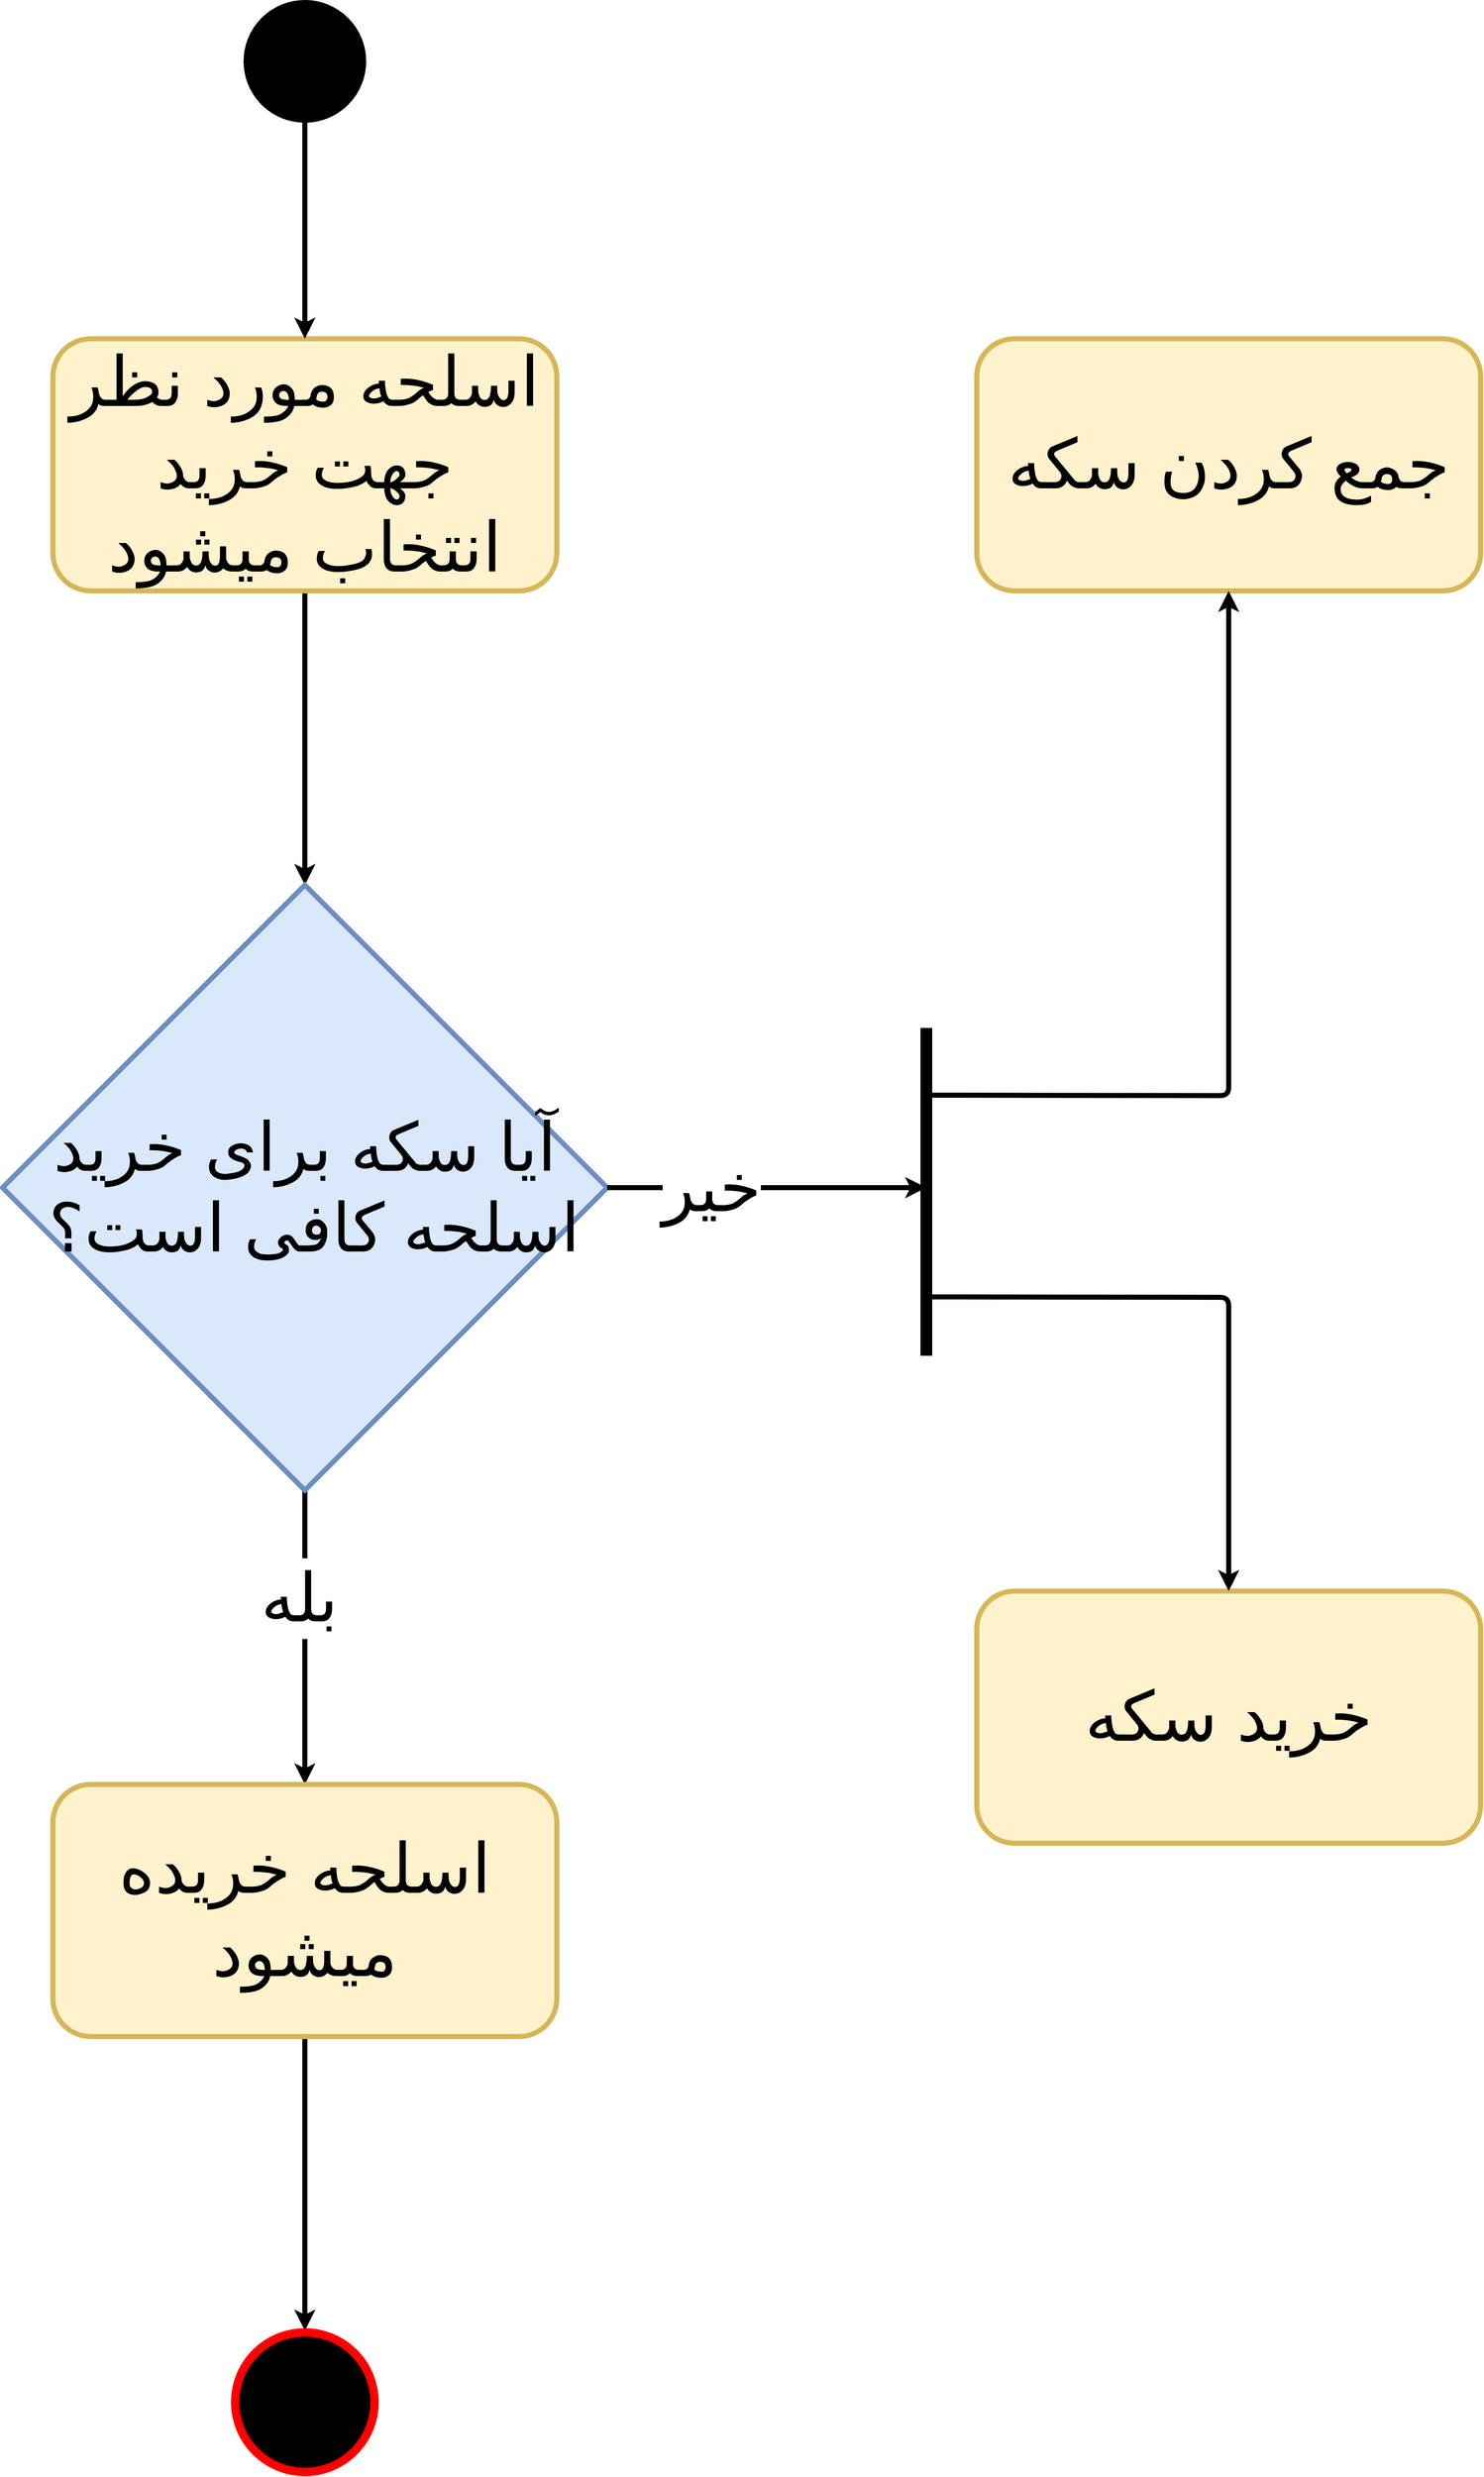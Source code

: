 <mxfile version="14.1.8" type="device"><diagram id="pvmbwerV90R_t3sDD87k" name="Page-1"><mxGraphModel dx="8357" dy="11760" grid="1" gridSize="10" guides="1" tooltips="1" connect="1" arrows="1" fold="1" page="1" pageScale="1" pageWidth="827" pageHeight="1169" math="0" shadow="0"><root><mxCell id="0"/><mxCell id="1" parent="0"/><mxCell id="6W8v5JATdHbgGgu3U1Ag-1" value="" style="ellipse;whiteSpace=wrap;html=1;aspect=fixed;fillColor=#000000;fontSize=60;strokeWidth=6;align=center;" vertex="1" parent="1"><mxGeometry x="8094" y="-1350" width="140" height="140" as="geometry"/></mxCell><mxCell id="6W8v5JATdHbgGgu3U1Ag-2" style="edgeStyle=orthogonalEdgeStyle;curved=0;rounded=1;sketch=0;orthogonalLoop=1;jettySize=auto;html=1;entryX=0.5;entryY=0;entryDx=0;entryDy=0;fontSize=82;fontColor=#FFFFFF;strokeWidth=6;align=center;" edge="1" parent="1" source="6W8v5JATdHbgGgu3U1Ag-3" target="6W8v5JATdHbgGgu3U1Ag-7"><mxGeometry relative="1" as="geometry"/></mxCell><mxCell id="6W8v5JATdHbgGgu3U1Ag-3" value="&lt;font style=&quot;font-size: 82px;&quot;&gt;اسلحه مورد نظر جهت خرید انتخاب میشود&lt;/font&gt;" style="rounded=1;whiteSpace=wrap;html=1;fontSize=82;strokeWidth=6;fillColor=#fff2cc;strokeColor=#d6b656;align=center;" vertex="1" parent="1"><mxGeometry x="7864" y="-950" width="600" height="300" as="geometry"/></mxCell><mxCell id="6W8v5JATdHbgGgu3U1Ag-4" style="edgeStyle=orthogonalEdgeStyle;rounded=0;orthogonalLoop=1;jettySize=auto;html=1;strokeWidth=6;entryX=0.5;entryY=0;entryDx=0;entryDy=0;fontSize=60;align=center;" edge="1" parent="1" source="6W8v5JATdHbgGgu3U1Ag-1" target="6W8v5JATdHbgGgu3U1Ag-3"><mxGeometry relative="1" as="geometry"><mxPoint x="-738" y="4770" as="targetPoint"/></mxGeometry></mxCell><mxCell id="6W8v5JATdHbgGgu3U1Ag-5" style="edgeStyle=orthogonalEdgeStyle;curved=0;rounded=1;sketch=0;orthogonalLoop=1;jettySize=auto;html=1;entryX=0.5;entryY=0;entryDx=0;entryDy=0;fontSize=80;fontColor=#FFFFFF;strokeWidth=6;align=center;" edge="1" parent="1" source="6W8v5JATdHbgGgu3U1Ag-7" target="6W8v5JATdHbgGgu3U1Ag-9"><mxGeometry relative="1" as="geometry"/></mxCell><mxCell id="6W8v5JATdHbgGgu3U1Ag-6" value="&lt;font color=&quot;#000000&quot;&gt;بله&lt;/font&gt;" style="edgeLabel;html=1;align=center;verticalAlign=middle;resizable=0;points=[];fontSize=80;fontColor=#FFFFFF;" vertex="1" connectable="0" parent="6W8v5JATdHbgGgu3U1Ag-5"><mxGeometry x="-0.268" y="-7" relative="1" as="geometry"><mxPoint as="offset"/></mxGeometry></mxCell><mxCell id="6W8v5JATdHbgGgu3U1Ag-7" value="آیا سکه برای خرید&lt;br&gt;&amp;nbsp;اسلحه کافی است؟" style="rhombus;whiteSpace=wrap;html=1;fontSize=80;strokeWidth=6;fillColor=#dae8fc;strokeColor=#6c8ebf;align=center;" vertex="1" parent="1"><mxGeometry x="7804" y="-300" width="720" height="720" as="geometry"/></mxCell><mxCell id="6W8v5JATdHbgGgu3U1Ag-8" style="edgeStyle=orthogonalEdgeStyle;curved=0;rounded=1;sketch=0;orthogonalLoop=1;jettySize=auto;html=1;entryX=0.5;entryY=0;entryDx=0;entryDy=0;fontSize=80;fontColor=#FFFFFF;strokeWidth=6;align=center;" edge="1" parent="1" source="6W8v5JATdHbgGgu3U1Ag-9" target="6W8v5JATdHbgGgu3U1Ag-10"><mxGeometry relative="1" as="geometry"/></mxCell><mxCell id="6W8v5JATdHbgGgu3U1Ag-9" value="&lt;font style=&quot;font-size: 82px&quot;&gt;اسلحه خریده میشود&lt;/font&gt;" style="rounded=1;whiteSpace=wrap;html=1;fontSize=82;strokeWidth=6;fillColor=#fff2cc;strokeColor=#d6b656;align=center;" vertex="1" parent="1"><mxGeometry x="7864" y="770" width="600" height="300" as="geometry"/></mxCell><mxCell id="6W8v5JATdHbgGgu3U1Ag-10" value="" style="ellipse;html=1;shape=endState;fillColor=#000000;strokeColor=#ff0000;rounded=0;sketch=0;fontSize=60;strokeWidth=6;align=center;" vertex="1" parent="1"><mxGeometry x="8079" y="1420" width="170" height="170" as="geometry"/></mxCell><mxCell id="6W8v5JATdHbgGgu3U1Ag-11" value="&lt;font style=&quot;font-size: 82px&quot;&gt;جمع کردن سکه&lt;/font&gt;" style="rounded=1;whiteSpace=wrap;html=1;fontSize=82;strokeWidth=6;fillColor=#fff2cc;strokeColor=#d6b656;align=center;" vertex="1" parent="1"><mxGeometry x="8964" y="-950" width="600" height="300" as="geometry"/></mxCell><mxCell id="6W8v5JATdHbgGgu3U1Ag-12" value="&lt;font style=&quot;font-size: 82px&quot;&gt;خرید سکه&lt;/font&gt;" style="rounded=1;whiteSpace=wrap;html=1;fontSize=82;strokeWidth=6;fillColor=#fff2cc;strokeColor=#d6b656;align=center;" vertex="1" parent="1"><mxGeometry x="8964" y="540" width="600" height="300" as="geometry"/></mxCell><mxCell id="6W8v5JATdHbgGgu3U1Ag-13" style="edgeStyle=orthogonalEdgeStyle;curved=0;rounded=1;sketch=0;orthogonalLoop=1;jettySize=auto;html=1;fontSize=80;fontColor=#FFFFFF;strokeWidth=6;align=center;" edge="1" parent="1" source="6W8v5JATdHbgGgu3U1Ag-7"><mxGeometry relative="1" as="geometry"><mxPoint x="8904" y="60" as="targetPoint"/></mxGeometry></mxCell><mxCell id="6W8v5JATdHbgGgu3U1Ag-14" value="&lt;font color=&quot;#000000&quot;&gt;خیر&lt;/font&gt;" style="edgeLabel;html=1;align=center;verticalAlign=middle;resizable=0;points=[];fontSize=80;fontColor=#FFFFFF;" vertex="1" connectable="0" parent="6W8v5JATdHbgGgu3U1Ag-13"><mxGeometry x="-0.345" relative="1" as="geometry"><mxPoint x="-1" as="offset"/></mxGeometry></mxCell><mxCell id="6W8v5JATdHbgGgu3U1Ag-15" value="" style="endArrow=none;html=1;strokeWidth=14;fontSize=60;align=center;" edge="1" parent="1"><mxGeometry width="50" height="50" relative="1" as="geometry"><mxPoint x="8904" y="260" as="sourcePoint"/><mxPoint x="8904" y="-130" as="targetPoint"/></mxGeometry></mxCell><mxCell id="6W8v5JATdHbgGgu3U1Ag-16" style="edgeStyle=orthogonalEdgeStyle;curved=0;rounded=1;sketch=0;orthogonalLoop=1;jettySize=auto;html=1;fontSize=82;fontColor=#FFFFFF;strokeWidth=6;entryX=0.5;entryY=1;entryDx=0;entryDy=0;align=center;" edge="1" parent="1" target="6W8v5JATdHbgGgu3U1Ag-11"><mxGeometry relative="1" as="geometry"><mxPoint x="8904" y="-50" as="sourcePoint"/><mxPoint x="9024" y="-550" as="targetPoint"/></mxGeometry></mxCell><mxCell id="6W8v5JATdHbgGgu3U1Ag-17" style="edgeStyle=orthogonalEdgeStyle;curved=0;rounded=1;sketch=0;orthogonalLoop=1;jettySize=auto;html=1;fontSize=82;fontColor=#FFFFFF;strokeWidth=6;entryX=0.5;entryY=0;entryDx=0;entryDy=0;align=center;" edge="1" parent="1" target="6W8v5JATdHbgGgu3U1Ag-12"><mxGeometry relative="1" as="geometry"><mxPoint x="8904" y="190" as="sourcePoint"/><mxPoint x="9274" y="520" as="targetPoint"/></mxGeometry></mxCell></root></mxGraphModel></diagram></mxfile>